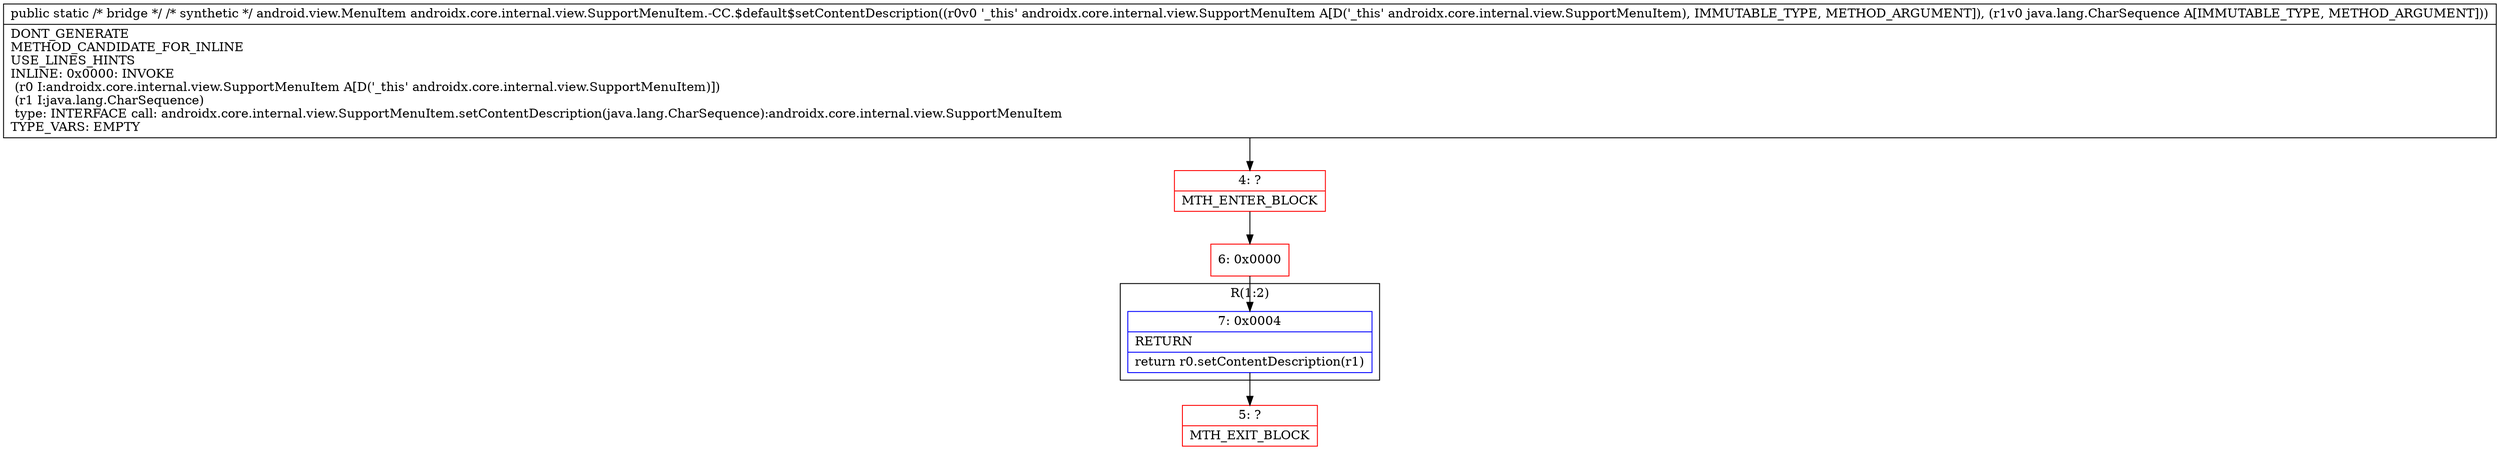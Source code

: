 digraph "CFG forandroidx.core.internal.view.SupportMenuItem.\-CC.$default$setContentDescription(Landroidx\/core\/internal\/view\/SupportMenuItem;Ljava\/lang\/CharSequence;)Landroid\/view\/MenuItem;" {
subgraph cluster_Region_471017045 {
label = "R(1:2)";
node [shape=record,color=blue];
Node_7 [shape=record,label="{7\:\ 0x0004|RETURN\l|return r0.setContentDescription(r1)\l}"];
}
Node_4 [shape=record,color=red,label="{4\:\ ?|MTH_ENTER_BLOCK\l}"];
Node_6 [shape=record,color=red,label="{6\:\ 0x0000}"];
Node_5 [shape=record,color=red,label="{5\:\ ?|MTH_EXIT_BLOCK\l}"];
MethodNode[shape=record,label="{public static \/* bridge *\/ \/* synthetic *\/ android.view.MenuItem androidx.core.internal.view.SupportMenuItem.\-CC.$default$setContentDescription((r0v0 '_this' androidx.core.internal.view.SupportMenuItem A[D('_this' androidx.core.internal.view.SupportMenuItem), IMMUTABLE_TYPE, METHOD_ARGUMENT]), (r1v0 java.lang.CharSequence A[IMMUTABLE_TYPE, METHOD_ARGUMENT]))  | DONT_GENERATE\lMETHOD_CANDIDATE_FOR_INLINE\lUSE_LINES_HINTS\lINLINE: 0x0000: INVOKE  \l  (r0 I:androidx.core.internal.view.SupportMenuItem A[D('_this' androidx.core.internal.view.SupportMenuItem)])\l  (r1 I:java.lang.CharSequence)\l type: INTERFACE call: androidx.core.internal.view.SupportMenuItem.setContentDescription(java.lang.CharSequence):androidx.core.internal.view.SupportMenuItem\lTYPE_VARS: EMPTY\l}"];
MethodNode -> Node_4;Node_7 -> Node_5;
Node_4 -> Node_6;
Node_6 -> Node_7;
}

